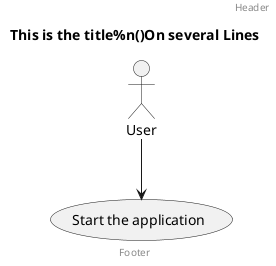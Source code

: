 {
  "sha1": "lmssiy43ok2u7j3p3qwdok54vmvidaj",
  "insertion": {
    "when": "2024-06-03T18:59:34.321Z",
    "user": "plantuml@gmail.com"
  }
}
@startuml
Title This is the title%n()On several Lines
Header Header
Footer Footer
actor User [[file://c:/toto.txt]]
User --> (Start the application)
' url of User is [[file://c:/toto.txt]]
@enduml
